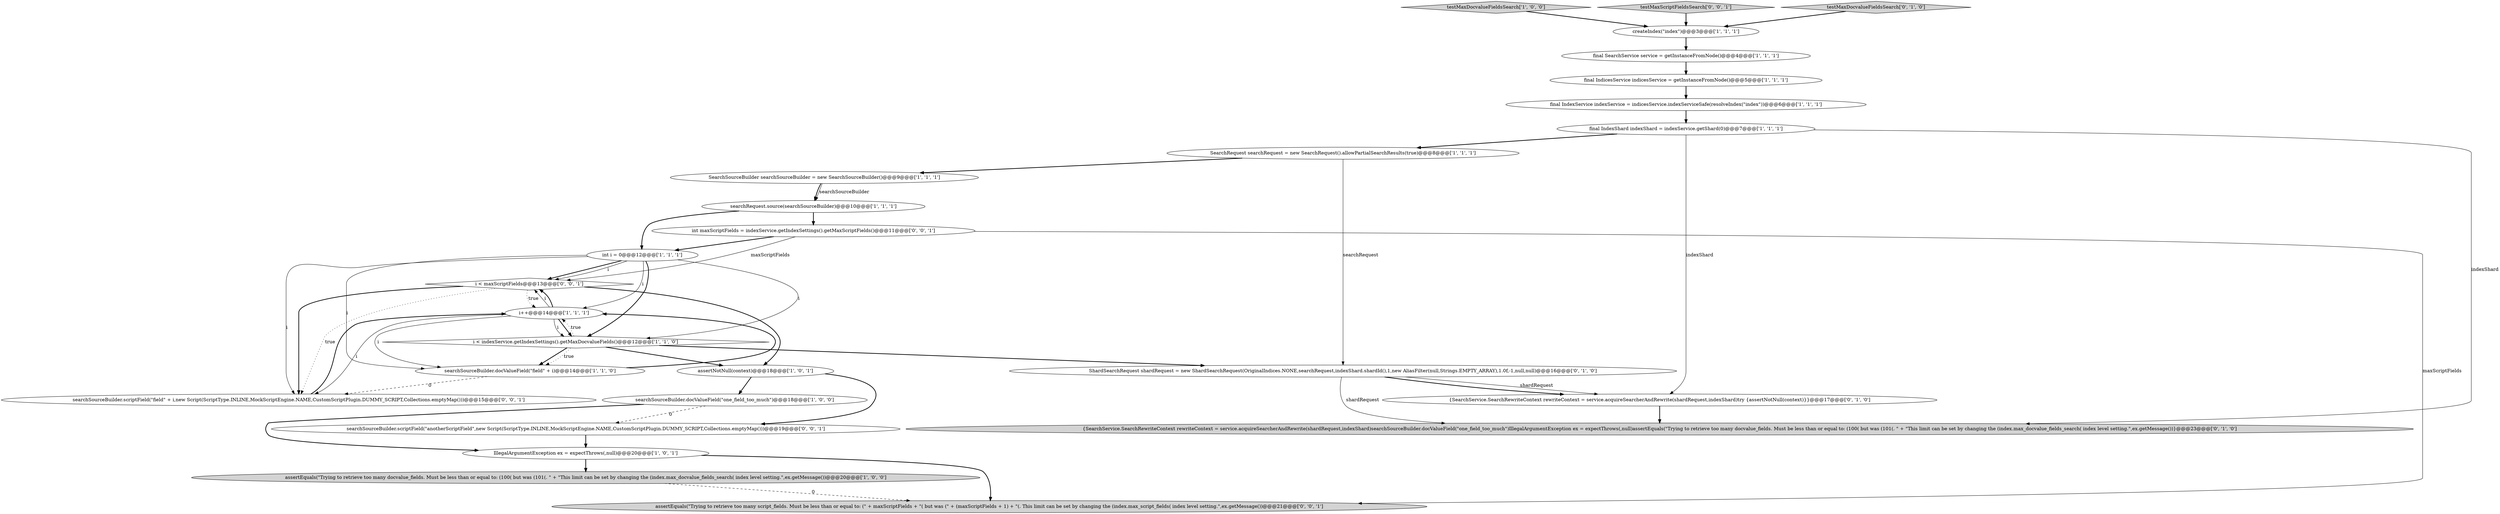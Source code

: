 digraph {
22 [style = filled, label = "i < maxScriptFields@@@13@@@['0', '0', '1']", fillcolor = white, shape = diamond image = "AAA0AAABBB3BBB"];
20 [style = filled, label = "{SearchService.SearchRewriteContext rewriteContext = service.acquireSearcherAndRewrite(shardRequest,indexShard)searchSourceBuilder.docValueField(\"one_field_too_much\")IllegalArgumentException ex = expectThrows(,null)assertEquals(\"Trying to retrieve too many docvalue_fields. Must be less than or equal to: (100( but was (101(. \" + \"This limit can be set by changing the (index.max_docvalue_fields_search( index level setting.\",ex.getMessage())}@@@23@@@['0', '1', '0']", fillcolor = lightgray, shape = ellipse image = "AAA1AAABBB2BBB"];
2 [style = filled, label = "final IndicesService indicesService = getInstanceFromNode()@@@5@@@['1', '1', '1']", fillcolor = white, shape = ellipse image = "AAA0AAABBB1BBB"];
10 [style = filled, label = "i < indexService.getIndexSettings().getMaxDocvalueFields()@@@12@@@['1', '1', '0']", fillcolor = white, shape = diamond image = "AAA0AAABBB1BBB"];
4 [style = filled, label = "assertEquals(\"Trying to retrieve too many docvalue_fields. Must be less than or equal to: (100( but was (101(. \" + \"This limit can be set by changing the (index.max_docvalue_fields_search( index level setting.\",ex.getMessage())@@@20@@@['1', '0', '0']", fillcolor = lightgray, shape = ellipse image = "AAA0AAABBB1BBB"];
11 [style = filled, label = "IllegalArgumentException ex = expectThrows(,null)@@@20@@@['1', '0', '1']", fillcolor = white, shape = ellipse image = "AAA0AAABBB1BBB"];
24 [style = filled, label = "searchSourceBuilder.scriptField(\"anotherScriptField\",new Script(ScriptType.INLINE,MockScriptEngine.NAME,CustomScriptPlugin.DUMMY_SCRIPT,Collections.emptyMap()))@@@19@@@['0', '0', '1']", fillcolor = white, shape = ellipse image = "AAA0AAABBB3BBB"];
3 [style = filled, label = "testMaxDocvalueFieldsSearch['1', '0', '0']", fillcolor = lightgray, shape = diamond image = "AAA0AAABBB1BBB"];
16 [style = filled, label = "createIndex(\"index\")@@@3@@@['1', '1', '1']", fillcolor = white, shape = ellipse image = "AAA0AAABBB1BBB"];
15 [style = filled, label = "searchSourceBuilder.docValueField(\"one_field_too_much\")@@@18@@@['1', '0', '0']", fillcolor = white, shape = ellipse image = "AAA0AAABBB1BBB"];
9 [style = filled, label = "searchRequest.source(searchSourceBuilder)@@@10@@@['1', '1', '1']", fillcolor = white, shape = ellipse image = "AAA0AAABBB1BBB"];
8 [style = filled, label = "SearchRequest searchRequest = new SearchRequest().allowPartialSearchResults(true)@@@8@@@['1', '1', '1']", fillcolor = white, shape = ellipse image = "AAA0AAABBB1BBB"];
7 [style = filled, label = "final SearchService service = getInstanceFromNode()@@@4@@@['1', '1', '1']", fillcolor = white, shape = ellipse image = "AAA0AAABBB1BBB"];
1 [style = filled, label = "i++@@@14@@@['1', '1', '1']", fillcolor = white, shape = ellipse image = "AAA0AAABBB1BBB"];
13 [style = filled, label = "final IndexService indexService = indicesService.indexServiceSafe(resolveIndex(\"index\"))@@@6@@@['1', '1', '1']", fillcolor = white, shape = ellipse image = "AAA0AAABBB1BBB"];
17 [style = filled, label = "ShardSearchRequest shardRequest = new ShardSearchRequest(OriginalIndices.NONE,searchRequest,indexShard.shardId(),1,new AliasFilter(null,Strings.EMPTY_ARRAY),1.0f,-1,null,null)@@@16@@@['0', '1', '0']", fillcolor = white, shape = ellipse image = "AAA1AAABBB2BBB"];
25 [style = filled, label = "testMaxScriptFieldsSearch['0', '0', '1']", fillcolor = lightgray, shape = diamond image = "AAA0AAABBB3BBB"];
23 [style = filled, label = "searchSourceBuilder.scriptField(\"field\" + i,new Script(ScriptType.INLINE,MockScriptEngine.NAME,CustomScriptPlugin.DUMMY_SCRIPT,Collections.emptyMap()))@@@15@@@['0', '0', '1']", fillcolor = white, shape = ellipse image = "AAA0AAABBB3BBB"];
26 [style = filled, label = "assertEquals(\"Trying to retrieve too many script_fields. Must be less than or equal to: (\" + maxScriptFields + \"( but was (\" + (maxScriptFields + 1) + \"(. This limit can be set by changing the (index.max_script_fields( index level setting.\",ex.getMessage())@@@21@@@['0', '0', '1']", fillcolor = lightgray, shape = ellipse image = "AAA0AAABBB3BBB"];
12 [style = filled, label = "SearchSourceBuilder searchSourceBuilder = new SearchSourceBuilder()@@@9@@@['1', '1', '1']", fillcolor = white, shape = ellipse image = "AAA0AAABBB1BBB"];
18 [style = filled, label = "{SearchService.SearchRewriteContext rewriteContext = service.acquireSearcherAndRewrite(shardRequest,indexShard)try {assertNotNull(context)}}@@@17@@@['0', '1', '0']", fillcolor = white, shape = ellipse image = "AAA1AAABBB2BBB"];
6 [style = filled, label = "final IndexShard indexShard = indexService.getShard(0)@@@7@@@['1', '1', '1']", fillcolor = white, shape = ellipse image = "AAA0AAABBB1BBB"];
21 [style = filled, label = "int maxScriptFields = indexService.getIndexSettings().getMaxScriptFields()@@@11@@@['0', '0', '1']", fillcolor = white, shape = ellipse image = "AAA0AAABBB3BBB"];
5 [style = filled, label = "searchSourceBuilder.docValueField(\"field\" + i)@@@14@@@['1', '1', '0']", fillcolor = white, shape = ellipse image = "AAA0AAABBB1BBB"];
14 [style = filled, label = "assertNotNull(context)@@@18@@@['1', '0', '1']", fillcolor = white, shape = ellipse image = "AAA0AAABBB1BBB"];
0 [style = filled, label = "int i = 0@@@12@@@['1', '1', '1']", fillcolor = white, shape = ellipse image = "AAA0AAABBB1BBB"];
19 [style = filled, label = "testMaxDocvalueFieldsSearch['0', '1', '0']", fillcolor = lightgray, shape = diamond image = "AAA0AAABBB2BBB"];
8->17 [style = solid, label="searchRequest"];
4->26 [style = dashed, label="0"];
22->23 [style = dotted, label="true"];
11->4 [style = bold, label=""];
1->10 [style = solid, label="i"];
18->20 [style = bold, label=""];
10->1 [style = dotted, label="true"];
1->10 [style = bold, label=""];
8->12 [style = bold, label=""];
10->17 [style = bold, label=""];
23->1 [style = bold, label=""];
0->22 [style = bold, label=""];
0->1 [style = solid, label="i"];
2->13 [style = bold, label=""];
6->18 [style = solid, label="indexShard"];
5->1 [style = bold, label=""];
11->26 [style = bold, label=""];
13->6 [style = bold, label=""];
24->11 [style = bold, label=""];
9->0 [style = bold, label=""];
9->21 [style = bold, label=""];
14->24 [style = bold, label=""];
21->26 [style = solid, label="maxScriptFields"];
0->23 [style = solid, label="i"];
7->2 [style = bold, label=""];
6->8 [style = bold, label=""];
0->22 [style = solid, label="i"];
21->22 [style = solid, label="maxScriptFields"];
1->22 [style = solid, label="i"];
12->9 [style = bold, label=""];
0->10 [style = bold, label=""];
19->16 [style = bold, label=""];
25->16 [style = bold, label=""];
15->11 [style = bold, label=""];
22->14 [style = bold, label=""];
5->23 [style = dashed, label="0"];
17->20 [style = solid, label="shardRequest"];
22->1 [style = dotted, label="true"];
16->7 [style = bold, label=""];
3->16 [style = bold, label=""];
22->23 [style = bold, label=""];
0->10 [style = solid, label="i"];
0->5 [style = solid, label="i"];
1->22 [style = bold, label=""];
6->20 [style = solid, label="indexShard"];
21->0 [style = bold, label=""];
1->23 [style = solid, label="i"];
14->15 [style = bold, label=""];
15->24 [style = dashed, label="0"];
12->9 [style = solid, label="searchSourceBuilder"];
1->5 [style = solid, label="i"];
10->14 [style = bold, label=""];
10->5 [style = bold, label=""];
17->18 [style = solid, label="shardRequest"];
10->5 [style = dotted, label="true"];
17->18 [style = bold, label=""];
}
